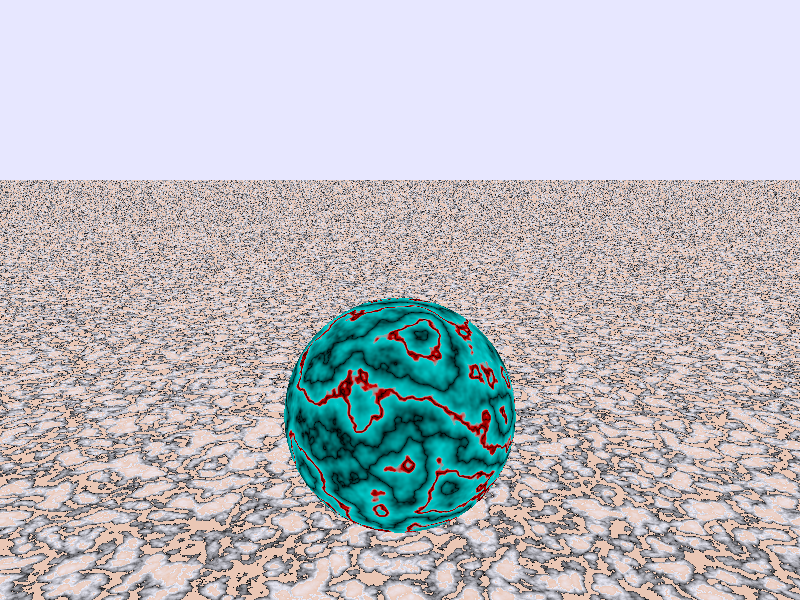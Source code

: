 #include "colors.inc"
#include "textures.inc"

background { color rgb <0.8, 0.8, 1.0> }

camera {
  location <0, 2, -3>
  look_at  <0, 1,  2>
}

sphere { <0, 0, 2>, 1 texture{Blood_Marble} }
plane { <0, 1, 0>, -1 texture{Brass_Valley} }
light_source { <2, 4, -3> color White }
